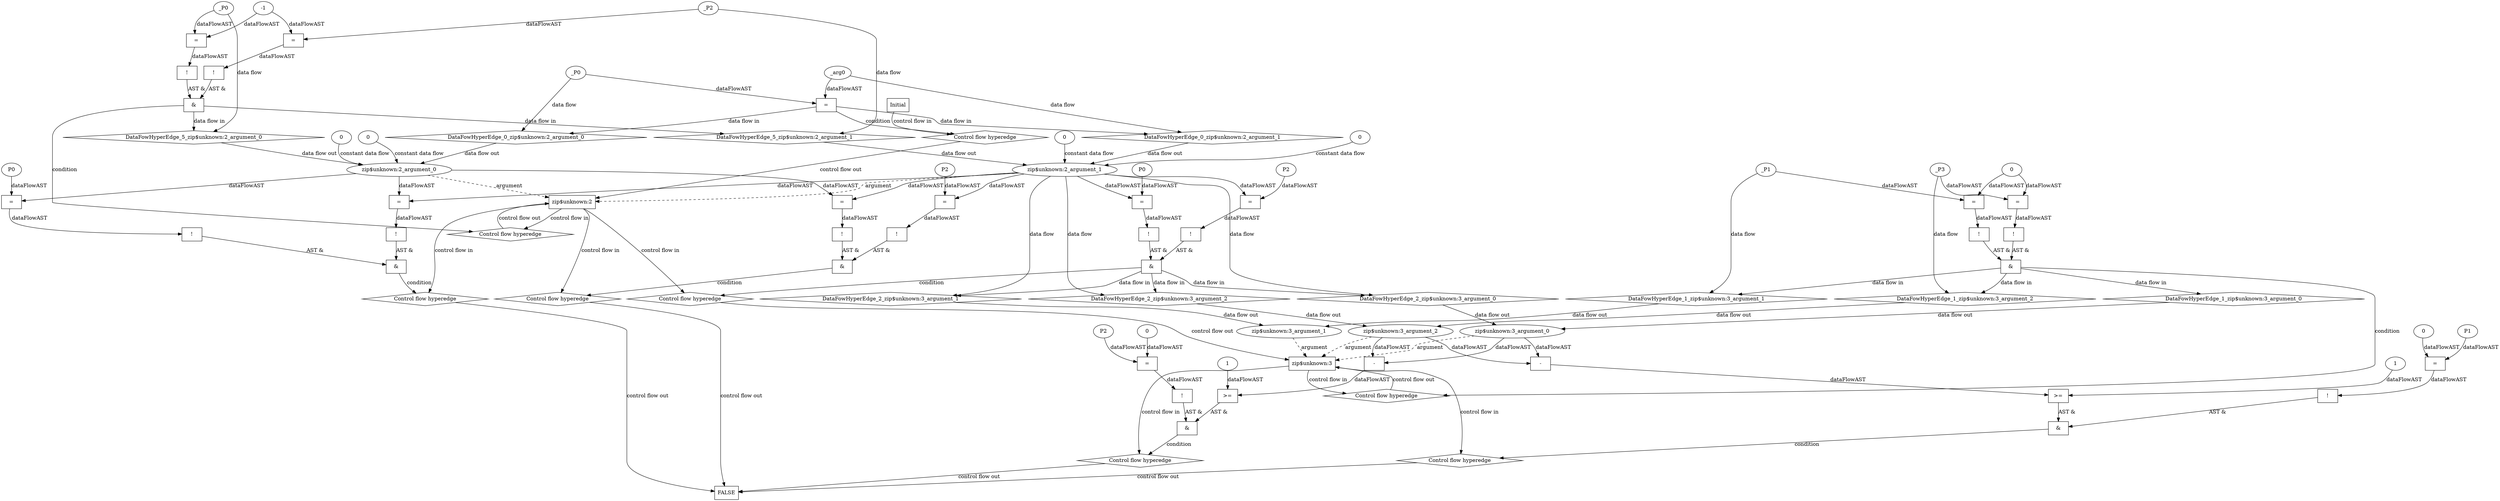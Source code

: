 digraph dag {
"zip$unknown:2" [label="zip$unknown:2" nodeName="zip$unknown:2" class=cfn  shape="rect"];
"zip$unknown:3" [label="zip$unknown:3" nodeName="zip$unknown:3" class=cfn  shape="rect"];
FALSE [label="FALSE" nodeName=FALSE class=cfn  shape="rect"];
Initial [label="Initial" nodeName=Initial class=cfn  shape="rect"];
ControlFowHyperEdge_0 [label="Control flow hyperedge" nodeName=ControlFowHyperEdge_0 class=controlFlowHyperEdge shape="diamond"];
"Initial" -> ControlFowHyperEdge_0 [label="control flow in"]
ControlFowHyperEdge_0 -> "zip$unknown:2" [label="control flow out"]
ControlFowHyperEdge_1 [label="Control flow hyperedge" nodeName=ControlFowHyperEdge_1 class=controlFlowHyperEdge shape="diamond"];
"zip$unknown:3" -> ControlFowHyperEdge_1 [label="control flow in"]
ControlFowHyperEdge_1 -> "zip$unknown:3" [label="control flow out"]
ControlFowHyperEdge_2 [label="Control flow hyperedge" nodeName=ControlFowHyperEdge_2 class=controlFlowHyperEdge shape="diamond"];
"zip$unknown:2" -> ControlFowHyperEdge_2 [label="control flow in"]
ControlFowHyperEdge_2 -> "zip$unknown:3" [label="control flow out"]
ControlFowHyperEdge_3 [label="Control flow hyperedge" nodeName=ControlFowHyperEdge_3 class=controlFlowHyperEdge shape="diamond"];
"zip$unknown:2" -> ControlFowHyperEdge_3 [label="control flow in"]
ControlFowHyperEdge_3 -> "FALSE" [label="control flow out"]
ControlFowHyperEdge_4 [label="Control flow hyperedge" nodeName=ControlFowHyperEdge_4 class=controlFlowHyperEdge shape="diamond"];
"zip$unknown:2" -> ControlFowHyperEdge_4 [label="control flow in"]
ControlFowHyperEdge_4 -> "FALSE" [label="control flow out"]
ControlFowHyperEdge_5 [label="Control flow hyperedge" nodeName=ControlFowHyperEdge_5 class=controlFlowHyperEdge shape="diamond"];
"zip$unknown:2" -> ControlFowHyperEdge_5 [label="control flow in"]
ControlFowHyperEdge_5 -> "zip$unknown:2" [label="control flow out"]
ControlFowHyperEdge_6 [label="Control flow hyperedge" nodeName=ControlFowHyperEdge_6 class=controlFlowHyperEdge shape="diamond"];
"zip$unknown:3" -> ControlFowHyperEdge_6 [label="control flow in"]
ControlFowHyperEdge_6 -> "FALSE" [label="control flow out"]
ControlFowHyperEdge_7 [label="Control flow hyperedge" nodeName=ControlFowHyperEdge_7 class=controlFlowHyperEdge shape="diamond"];
"zip$unknown:3" -> ControlFowHyperEdge_7 [label="control flow in"]
ControlFowHyperEdge_7 -> "FALSE" [label="control flow out"]
"zip$unknown:2_argument_0" [label="zip$unknown:2_argument_0" nodeName=argument0 class=argument  head="zip$unknown:2" shape="oval"];
"zip$unknown:2_argument_0" -> "zip$unknown:2"[label="argument" style="dashed"]
"zip$unknown:2_argument_1" [label="zip$unknown:2_argument_1" nodeName=argument1 class=argument  head="zip$unknown:2" shape="oval"];
"zip$unknown:2_argument_1" -> "zip$unknown:2"[label="argument" style="dashed"]
"zip$unknown:3_argument_0" [label="zip$unknown:3_argument_0" nodeName=argument0 class=argument  head="zip$unknown:3" shape="oval"];
"zip$unknown:3_argument_0" -> "zip$unknown:3"[label="argument" style="dashed"]
"zip$unknown:3_argument_1" [label="zip$unknown:3_argument_1" nodeName=argument1 class=argument  head="zip$unknown:3" shape="oval"];
"zip$unknown:3_argument_1" -> "zip$unknown:3"[label="argument" style="dashed"]
"zip$unknown:3_argument_2" [label="zip$unknown:3_argument_2" nodeName=argument2 class=argument  head="zip$unknown:3" shape="oval"];
"zip$unknown:3_argument_2" -> "zip$unknown:3"[label="argument" style="dashed"]

"xxxzip$unknown:2___Initial_0xxxguard_0_node_0" [label="=" nodeName="xxxzip$unknown:2___Initial_0xxxguard_0_node_0" class=Operator  shape="rect"];
"xxxzip$unknown:2___Initial_0xxxdataFlow_0_node_0" -> "xxxzip$unknown:2___Initial_0xxxguard_0_node_0"[label="dataFlowAST"]
"xxxzip$unknown:2___Initial_0xxxdataFlow1_node_0" -> "xxxzip$unknown:2___Initial_0xxxguard_0_node_0"[label="dataFlowAST"]

"xxxzip$unknown:2___Initial_0xxxguard_0_node_0" -> "ControlFowHyperEdge_0" [label="condition"];
"xxxzip$unknown:2___Initial_0xxxdataFlow_0_node_0" [label="_P0" nodeName="xxxzip$unknown:2___Initial_0xxxdataFlow_0_node_0" class=Constant ];

"xxxzip$unknown:2___Initial_0xxxdataFlow_0_node_0" -> "DataFowHyperEdge_0_zip$unknown:2_argument_0" [label="data flow"];
"xxxzip$unknown:2___Initial_0xxxdataFlow1_node_0" [label="_arg0" nodeName="xxxzip$unknown:2___Initial_0xxxdataFlow1_node_0" class=Constant ];

"xxxzip$unknown:2___Initial_0xxxdataFlow1_node_0" -> "DataFowHyperEdge_0_zip$unknown:2_argument_1" [label="data flow"];
"xxxzip$unknown:3___zip$unknown:3_1xxx_and" [label="&" nodeName="xxxzip$unknown:3___zip$unknown:3_1xxx_and" class=Operator shape="rect"];
"xxxzip$unknown:3___zip$unknown:3_1xxxguard_0_node_0" [label="!" nodeName="xxxzip$unknown:3___zip$unknown:3_1xxxguard_0_node_0" class=Operator shape="rect"];
"xxxzip$unknown:3___zip$unknown:3_1xxxguard_0_node_1" [label="=" nodeName="xxxzip$unknown:3___zip$unknown:3_1xxxguard_0_node_1" class=Operator  shape="rect"];
"xxxzip$unknown:3___zip$unknown:3_1xxxguard_0_node_3" [label="0" nodeName="xxxzip$unknown:3___zip$unknown:3_1xxxguard_0_node_3" class=Literal ];
"xxxzip$unknown:3___zip$unknown:3_1xxxguard_0_node_1" -> "xxxzip$unknown:3___zip$unknown:3_1xxxguard_0_node_0"[label="dataFlowAST"]
"xxxzip$unknown:3___zip$unknown:3_1xxxdataFlow_0_node_0" -> "xxxzip$unknown:3___zip$unknown:3_1xxxguard_0_node_1"[label="dataFlowAST"]
"xxxzip$unknown:3___zip$unknown:3_1xxxguard_0_node_3" -> "xxxzip$unknown:3___zip$unknown:3_1xxxguard_0_node_1"[label="dataFlowAST"]

"xxxzip$unknown:3___zip$unknown:3_1xxxguard_0_node_0" -> "xxxzip$unknown:3___zip$unknown:3_1xxx_and" [label="AST &"];
"xxxzip$unknown:3___zip$unknown:3_1xxxguard1_node_0" [label="!" nodeName="xxxzip$unknown:3___zip$unknown:3_1xxxguard1_node_0" class=Operator shape="rect"];
"xxxzip$unknown:3___zip$unknown:3_1xxxguard1_node_1" [label="=" nodeName="xxxzip$unknown:3___zip$unknown:3_1xxxguard1_node_1" class=Operator  shape="rect"];
"xxxzip$unknown:3___zip$unknown:3_1xxxguard1_node_1" -> "xxxzip$unknown:3___zip$unknown:3_1xxxguard1_node_0"[label="dataFlowAST"]
"xxxzip$unknown:3___zip$unknown:3_1xxxdataFlow1_node_0" -> "xxxzip$unknown:3___zip$unknown:3_1xxxguard1_node_1"[label="dataFlowAST"]
"xxxzip$unknown:3___zip$unknown:3_1xxxguard_0_node_3" -> "xxxzip$unknown:3___zip$unknown:3_1xxxguard1_node_1"[label="dataFlowAST"]

"xxxzip$unknown:3___zip$unknown:3_1xxxguard1_node_0" -> "xxxzip$unknown:3___zip$unknown:3_1xxx_and" [label="AST &"];
"xxxzip$unknown:3___zip$unknown:3_1xxx_and" -> "ControlFowHyperEdge_1" [label="condition"];
"xxxzip$unknown:3___zip$unknown:3_1xxxdataFlow_0_node_0" [label="_P1" nodeName="xxxzip$unknown:3___zip$unknown:3_1xxxdataFlow_0_node_0" class=Constant ];

"xxxzip$unknown:3___zip$unknown:3_1xxxdataFlow_0_node_0" -> "DataFowHyperEdge_1_zip$unknown:3_argument_1" [label="data flow"];
"xxxzip$unknown:3___zip$unknown:3_1xxxdataFlow1_node_0" [label="_P3" nodeName="xxxzip$unknown:3___zip$unknown:3_1xxxdataFlow1_node_0" class=Constant ];

"xxxzip$unknown:3___zip$unknown:3_1xxxdataFlow1_node_0" -> "DataFowHyperEdge_1_zip$unknown:3_argument_2" [label="data flow"];
"xxxzip$unknown:3___zip$unknown:2_2xxx_and" [label="&" nodeName="xxxzip$unknown:3___zip$unknown:2_2xxx_and" class=Operator shape="rect"];
"xxxzip$unknown:3___zip$unknown:2_2xxxguard_0_node_0" [label="!" nodeName="xxxzip$unknown:3___zip$unknown:2_2xxxguard_0_node_0" class=Operator shape="rect"];
"xxxzip$unknown:3___zip$unknown:2_2xxxguard_0_node_1" [label="=" nodeName="xxxzip$unknown:3___zip$unknown:2_2xxxguard_0_node_1" class=Operator  shape="rect"];
"xxxzip$unknown:3___zip$unknown:2_2xxxguard_0_node_2" [label="P2" nodeName="xxxzip$unknown:3___zip$unknown:2_2xxxguard_0_node_2" class=Constant ];
"xxxzip$unknown:3___zip$unknown:2_2xxxguard_0_node_1" -> "xxxzip$unknown:3___zip$unknown:2_2xxxguard_0_node_0"[label="dataFlowAST"]
"xxxzip$unknown:3___zip$unknown:2_2xxxguard_0_node_2" -> "xxxzip$unknown:3___zip$unknown:2_2xxxguard_0_node_1"[label="dataFlowAST"]
"zip$unknown:2_argument_1" -> "xxxzip$unknown:3___zip$unknown:2_2xxxguard_0_node_1"[label="dataFlowAST"]

"xxxzip$unknown:3___zip$unknown:2_2xxxguard_0_node_0" -> "xxxzip$unknown:3___zip$unknown:2_2xxx_and" [label="AST &"];
"xxxzip$unknown:3___zip$unknown:2_2xxxguard1_node_0" [label="!" nodeName="xxxzip$unknown:3___zip$unknown:2_2xxxguard1_node_0" class=Operator shape="rect"];
"xxxzip$unknown:3___zip$unknown:2_2xxxguard1_node_1" [label="=" nodeName="xxxzip$unknown:3___zip$unknown:2_2xxxguard1_node_1" class=Operator  shape="rect"];
"xxxzip$unknown:3___zip$unknown:2_2xxxguard1_node_2" [label="P0" nodeName="xxxzip$unknown:3___zip$unknown:2_2xxxguard1_node_2" class=Constant ];
"xxxzip$unknown:3___zip$unknown:2_2xxxguard1_node_1" -> "xxxzip$unknown:3___zip$unknown:2_2xxxguard1_node_0"[label="dataFlowAST"]
"xxxzip$unknown:3___zip$unknown:2_2xxxguard1_node_2" -> "xxxzip$unknown:3___zip$unknown:2_2xxxguard1_node_1"[label="dataFlowAST"]
"zip$unknown:2_argument_1" -> "xxxzip$unknown:3___zip$unknown:2_2xxxguard1_node_1"[label="dataFlowAST"]

"xxxzip$unknown:3___zip$unknown:2_2xxxguard1_node_0" -> "xxxzip$unknown:3___zip$unknown:2_2xxx_and" [label="AST &"];
"xxxzip$unknown:3___zip$unknown:2_2xxx_and" -> "ControlFowHyperEdge_2" [label="condition"];

"zip$unknown:2_argument_1" -> "DataFowHyperEdge_2_zip$unknown:3_argument_0" [label="data flow"];

"zip$unknown:2_argument_1" -> "DataFowHyperEdge_2_zip$unknown:3_argument_1" [label="data flow"];

"zip$unknown:2_argument_1" -> "DataFowHyperEdge_2_zip$unknown:3_argument_2" [label="data flow"];
"xxxFALSE___zip$unknown:2_3xxx_and" [label="&" nodeName="xxxFALSE___zip$unknown:2_3xxx_and" class=Operator shape="rect"];
"xxxFALSE___zip$unknown:2_3xxxguard_0_node_0" [label="!" nodeName="xxxFALSE___zip$unknown:2_3xxxguard_0_node_0" class=Operator shape="rect"];
"xxxFALSE___zip$unknown:2_3xxxguard_0_node_1" [label="=" nodeName="xxxFALSE___zip$unknown:2_3xxxguard_0_node_1" class=Operator  shape="rect"];
"xxxFALSE___zip$unknown:2_3xxxguard_0_node_2" [label="P2" nodeName="xxxFALSE___zip$unknown:2_3xxxguard_0_node_2" class=Constant ];
"xxxFALSE___zip$unknown:2_3xxxguard_0_node_1" -> "xxxFALSE___zip$unknown:2_3xxxguard_0_node_0"[label="dataFlowAST"]
"xxxFALSE___zip$unknown:2_3xxxguard_0_node_2" -> "xxxFALSE___zip$unknown:2_3xxxguard_0_node_1"[label="dataFlowAST"]
"zip$unknown:2_argument_1" -> "xxxFALSE___zip$unknown:2_3xxxguard_0_node_1"[label="dataFlowAST"]

"xxxFALSE___zip$unknown:2_3xxxguard_0_node_0" -> "xxxFALSE___zip$unknown:2_3xxx_and" [label="AST &"];
"xxxFALSE___zip$unknown:2_3xxxguard1_node_0" [label="!" nodeName="xxxFALSE___zip$unknown:2_3xxxguard1_node_0" class=Operator shape="rect"];
"xxxFALSE___zip$unknown:2_3xxxguard1_node_1" [label="=" nodeName="xxxFALSE___zip$unknown:2_3xxxguard1_node_1" class=Operator  shape="rect"];
"xxxFALSE___zip$unknown:2_3xxxguard1_node_1" -> "xxxFALSE___zip$unknown:2_3xxxguard1_node_0"[label="dataFlowAST"]
"zip$unknown:2_argument_0" -> "xxxFALSE___zip$unknown:2_3xxxguard1_node_1"[label="dataFlowAST"]
"zip$unknown:2_argument_1" -> "xxxFALSE___zip$unknown:2_3xxxguard1_node_1"[label="dataFlowAST"]

"xxxFALSE___zip$unknown:2_3xxxguard1_node_0" -> "xxxFALSE___zip$unknown:2_3xxx_and" [label="AST &"];
"xxxFALSE___zip$unknown:2_3xxx_and" -> "ControlFowHyperEdge_3" [label="condition"];
"xxxFALSE___zip$unknown:2_4xxx_and" [label="&" nodeName="xxxFALSE___zip$unknown:2_4xxx_and" class=Operator shape="rect"];
"xxxFALSE___zip$unknown:2_4xxxguard_0_node_0" [label="!" nodeName="xxxFALSE___zip$unknown:2_4xxxguard_0_node_0" class=Operator shape="rect"];
"xxxFALSE___zip$unknown:2_4xxxguard_0_node_1" [label="=" nodeName="xxxFALSE___zip$unknown:2_4xxxguard_0_node_1" class=Operator  shape="rect"];
"xxxFALSE___zip$unknown:2_4xxxguard_0_node_1" -> "xxxFALSE___zip$unknown:2_4xxxguard_0_node_0"[label="dataFlowAST"]
"zip$unknown:2_argument_1" -> "xxxFALSE___zip$unknown:2_4xxxguard_0_node_1"[label="dataFlowAST"]
"zip$unknown:2_argument_0" -> "xxxFALSE___zip$unknown:2_4xxxguard_0_node_1"[label="dataFlowAST"]

"xxxFALSE___zip$unknown:2_4xxxguard_0_node_0" -> "xxxFALSE___zip$unknown:2_4xxx_and" [label="AST &"];
"xxxFALSE___zip$unknown:2_4xxxguard1_node_0" [label="!" nodeName="xxxFALSE___zip$unknown:2_4xxxguard1_node_0" class=Operator shape="rect"];
"xxxFALSE___zip$unknown:2_4xxxguard1_node_1" [label="=" nodeName="xxxFALSE___zip$unknown:2_4xxxguard1_node_1" class=Operator  shape="rect"];
"xxxFALSE___zip$unknown:2_4xxxguard1_node_2" [label="P0" nodeName="xxxFALSE___zip$unknown:2_4xxxguard1_node_2" class=Constant ];
"xxxFALSE___zip$unknown:2_4xxxguard1_node_1" -> "xxxFALSE___zip$unknown:2_4xxxguard1_node_0"[label="dataFlowAST"]
"xxxFALSE___zip$unknown:2_4xxxguard1_node_2" -> "xxxFALSE___zip$unknown:2_4xxxguard1_node_1"[label="dataFlowAST"]
"zip$unknown:2_argument_0" -> "xxxFALSE___zip$unknown:2_4xxxguard1_node_1"[label="dataFlowAST"]

"xxxFALSE___zip$unknown:2_4xxxguard1_node_0" -> "xxxFALSE___zip$unknown:2_4xxx_and" [label="AST &"];
"xxxFALSE___zip$unknown:2_4xxx_and" -> "ControlFowHyperEdge_4" [label="condition"];
"xxxzip$unknown:2___zip$unknown:2_5xxx_and" [label="&" nodeName="xxxzip$unknown:2___zip$unknown:2_5xxx_and" class=Operator shape="rect"];
"xxxzip$unknown:2___zip$unknown:2_5xxxguard_0_node_0" [label="!" nodeName="xxxzip$unknown:2___zip$unknown:2_5xxxguard_0_node_0" class=Operator shape="rect"];
"xxxzip$unknown:2___zip$unknown:2_5xxxguard_0_node_1" [label="=" nodeName="xxxzip$unknown:2___zip$unknown:2_5xxxguard_0_node_1" class=Operator  shape="rect"];
"xxxzip$unknown:2___zip$unknown:2_5xxxguard_0_node_3" [label="-1" nodeName="xxxzip$unknown:2___zip$unknown:2_5xxxguard_0_node_3" class=Literal ];
"xxxzip$unknown:2___zip$unknown:2_5xxxguard_0_node_1" -> "xxxzip$unknown:2___zip$unknown:2_5xxxguard_0_node_0"[label="dataFlowAST"]
"xxxzip$unknown:2___zip$unknown:2_5xxxdataFlow_0_node_0" -> "xxxzip$unknown:2___zip$unknown:2_5xxxguard_0_node_1"[label="dataFlowAST"]
"xxxzip$unknown:2___zip$unknown:2_5xxxguard_0_node_3" -> "xxxzip$unknown:2___zip$unknown:2_5xxxguard_0_node_1"[label="dataFlowAST"]

"xxxzip$unknown:2___zip$unknown:2_5xxxguard_0_node_0" -> "xxxzip$unknown:2___zip$unknown:2_5xxx_and" [label="AST &"];
"xxxzip$unknown:2___zip$unknown:2_5xxxguard1_node_0" [label="!" nodeName="xxxzip$unknown:2___zip$unknown:2_5xxxguard1_node_0" class=Operator shape="rect"];
"xxxzip$unknown:2___zip$unknown:2_5xxxguard1_node_1" [label="=" nodeName="xxxzip$unknown:2___zip$unknown:2_5xxxguard1_node_1" class=Operator  shape="rect"];
"xxxzip$unknown:2___zip$unknown:2_5xxxguard1_node_1" -> "xxxzip$unknown:2___zip$unknown:2_5xxxguard1_node_0"[label="dataFlowAST"]
"xxxzip$unknown:2___zip$unknown:2_5xxxdataFlow1_node_0" -> "xxxzip$unknown:2___zip$unknown:2_5xxxguard1_node_1"[label="dataFlowAST"]
"xxxzip$unknown:2___zip$unknown:2_5xxxguard_0_node_3" -> "xxxzip$unknown:2___zip$unknown:2_5xxxguard1_node_1"[label="dataFlowAST"]

"xxxzip$unknown:2___zip$unknown:2_5xxxguard1_node_0" -> "xxxzip$unknown:2___zip$unknown:2_5xxx_and" [label="AST &"];
"xxxzip$unknown:2___zip$unknown:2_5xxx_and" -> "ControlFowHyperEdge_5" [label="condition"];
"xxxzip$unknown:2___zip$unknown:2_5xxxdataFlow_0_node_0" [label="_P0" nodeName="xxxzip$unknown:2___zip$unknown:2_5xxxdataFlow_0_node_0" class=Constant ];

"xxxzip$unknown:2___zip$unknown:2_5xxxdataFlow_0_node_0" -> "DataFowHyperEdge_5_zip$unknown:2_argument_0" [label="data flow"];
"xxxzip$unknown:2___zip$unknown:2_5xxxdataFlow1_node_0" [label="_P2" nodeName="xxxzip$unknown:2___zip$unknown:2_5xxxdataFlow1_node_0" class=Constant ];

"xxxzip$unknown:2___zip$unknown:2_5xxxdataFlow1_node_0" -> "DataFowHyperEdge_5_zip$unknown:2_argument_1" [label="data flow"];
"xxxFALSE___zip$unknown:3_6xxx_and" [label="&" nodeName="xxxFALSE___zip$unknown:3_6xxx_and" class=Operator shape="rect"];
"xxxFALSE___zip$unknown:3_6xxxguard_0_node_0" [label="!" nodeName="xxxFALSE___zip$unknown:3_6xxxguard_0_node_0" class=Operator shape="rect"];
"xxxFALSE___zip$unknown:3_6xxxguard_0_node_1" [label="=" nodeName="xxxFALSE___zip$unknown:3_6xxxguard_0_node_1" class=Operator  shape="rect"];
"xxxFALSE___zip$unknown:3_6xxxguard_0_node_2" [label="P1" nodeName="xxxFALSE___zip$unknown:3_6xxxguard_0_node_2" class=Constant ];
"xxxFALSE___zip$unknown:3_6xxxguard_0_node_3" [label="0" nodeName="xxxFALSE___zip$unknown:3_6xxxguard_0_node_3" class=Literal ];
"xxxFALSE___zip$unknown:3_6xxxguard_0_node_1" -> "xxxFALSE___zip$unknown:3_6xxxguard_0_node_0"[label="dataFlowAST"]
"xxxFALSE___zip$unknown:3_6xxxguard_0_node_2" -> "xxxFALSE___zip$unknown:3_6xxxguard_0_node_1"[label="dataFlowAST"]
"xxxFALSE___zip$unknown:3_6xxxguard_0_node_3" -> "xxxFALSE___zip$unknown:3_6xxxguard_0_node_1"[label="dataFlowAST"]

"xxxFALSE___zip$unknown:3_6xxxguard_0_node_0" -> "xxxFALSE___zip$unknown:3_6xxx_and" [label="AST &"];
"xxxFALSE___zip$unknown:3_6xxxguard1_node_0" [label=">=" nodeName="xxxFALSE___zip$unknown:3_6xxxguard1_node_0" class=Operator  shape="rect"];
"xxxFALSE___zip$unknown:3_6xxxguard1_node_1" [label="-" nodeName="xxxFALSE___zip$unknown:3_6xxxguard1_node_1" class= Operator shape="rect"];
"xxxFALSE___zip$unknown:3_6xxxguard1_node_4" [label="1" nodeName="xxxFALSE___zip$unknown:3_6xxxguard1_node_4" class=Literal ];
"xxxFALSE___zip$unknown:3_6xxxguard1_node_1" -> "xxxFALSE___zip$unknown:3_6xxxguard1_node_0"[label="dataFlowAST"]
"xxxFALSE___zip$unknown:3_6xxxguard1_node_4" -> "xxxFALSE___zip$unknown:3_6xxxguard1_node_0"[label="dataFlowAST"]
"zip$unknown:3_argument_0" -> "xxxFALSE___zip$unknown:3_6xxxguard1_node_1"[label="dataFlowAST"]
"zip$unknown:3_argument_2" -> "xxxFALSE___zip$unknown:3_6xxxguard1_node_1"[label="dataFlowAST"]

"xxxFALSE___zip$unknown:3_6xxxguard1_node_0" -> "xxxFALSE___zip$unknown:3_6xxx_and" [label="AST &"];
"xxxFALSE___zip$unknown:3_6xxx_and" -> "ControlFowHyperEdge_6" [label="condition"];
"xxxFALSE___zip$unknown:3_7xxx_and" [label="&" nodeName="xxxFALSE___zip$unknown:3_7xxx_and" class=Operator shape="rect"];
"xxxFALSE___zip$unknown:3_7xxxguard_0_node_0" [label="!" nodeName="xxxFALSE___zip$unknown:3_7xxxguard_0_node_0" class=Operator shape="rect"];
"xxxFALSE___zip$unknown:3_7xxxguard_0_node_1" [label="=" nodeName="xxxFALSE___zip$unknown:3_7xxxguard_0_node_1" class=Operator  shape="rect"];
"xxxFALSE___zip$unknown:3_7xxxguard_0_node_2" [label="P2" nodeName="xxxFALSE___zip$unknown:3_7xxxguard_0_node_2" class=Constant ];
"xxxFALSE___zip$unknown:3_7xxxguard_0_node_3" [label="0" nodeName="xxxFALSE___zip$unknown:3_7xxxguard_0_node_3" class=Literal ];
"xxxFALSE___zip$unknown:3_7xxxguard_0_node_1" -> "xxxFALSE___zip$unknown:3_7xxxguard_0_node_0"[label="dataFlowAST"]
"xxxFALSE___zip$unknown:3_7xxxguard_0_node_2" -> "xxxFALSE___zip$unknown:3_7xxxguard_0_node_1"[label="dataFlowAST"]
"xxxFALSE___zip$unknown:3_7xxxguard_0_node_3" -> "xxxFALSE___zip$unknown:3_7xxxguard_0_node_1"[label="dataFlowAST"]

"xxxFALSE___zip$unknown:3_7xxxguard_0_node_0" -> "xxxFALSE___zip$unknown:3_7xxx_and" [label="AST &"];
"xxxFALSE___zip$unknown:3_7xxxguard1_node_0" [label=">=" nodeName="xxxFALSE___zip$unknown:3_7xxxguard1_node_0" class=Operator  shape="rect"];
"xxxFALSE___zip$unknown:3_7xxxguard1_node_1" [label="-" nodeName="xxxFALSE___zip$unknown:3_7xxxguard1_node_1" class= Operator shape="rect"];
"xxxFALSE___zip$unknown:3_7xxxguard1_node_4" [label="1" nodeName="xxxFALSE___zip$unknown:3_7xxxguard1_node_4" class=Literal ];
"xxxFALSE___zip$unknown:3_7xxxguard1_node_1" -> "xxxFALSE___zip$unknown:3_7xxxguard1_node_0"[label="dataFlowAST"]
"xxxFALSE___zip$unknown:3_7xxxguard1_node_4" -> "xxxFALSE___zip$unknown:3_7xxxguard1_node_0"[label="dataFlowAST"]
"zip$unknown:3_argument_2" -> "xxxFALSE___zip$unknown:3_7xxxguard1_node_1"[label="dataFlowAST"]
"zip$unknown:3_argument_0" -> "xxxFALSE___zip$unknown:3_7xxxguard1_node_1"[label="dataFlowAST"]

"xxxFALSE___zip$unknown:3_7xxxguard1_node_0" -> "xxxFALSE___zip$unknown:3_7xxx_and" [label="AST &"];
"xxxFALSE___zip$unknown:3_7xxx_and" -> "ControlFowHyperEdge_7" [label="condition"];
"DataFowHyperEdge_0_zip$unknown:2_argument_0" [label="DataFowHyperEdge_0_zip$unknown:2_argument_0" nodeName="DataFowHyperEdge_0_zip$unknown:2_argument_0" class=DataFlowHyperedge shape="diamond"];
"DataFowHyperEdge_0_zip$unknown:2_argument_0" -> "zip$unknown:2_argument_0"[label="data flow out"]
"xxxzip$unknown:2___Initial_0xxxguard_0_node_0" -> "DataFowHyperEdge_0_zip$unknown:2_argument_0"[label="data flow in"]
"DataFowHyperEdge_0_zip$unknown:2_argument_1" [label="DataFowHyperEdge_0_zip$unknown:2_argument_1" nodeName="DataFowHyperEdge_0_zip$unknown:2_argument_1" class=DataFlowHyperedge shape="diamond"];
"DataFowHyperEdge_0_zip$unknown:2_argument_1" -> "zip$unknown:2_argument_1"[label="data flow out"]
"xxxzip$unknown:2___Initial_0xxxguard_0_node_0" -> "DataFowHyperEdge_0_zip$unknown:2_argument_1"[label="data flow in"]
"DataFowHyperEdge_1_zip$unknown:3_argument_0" [label="DataFowHyperEdge_1_zip$unknown:3_argument_0" nodeName="DataFowHyperEdge_1_zip$unknown:3_argument_0" class=DataFlowHyperedge shape="diamond"];
"DataFowHyperEdge_1_zip$unknown:3_argument_0" -> "zip$unknown:3_argument_0"[label="data flow out"]
"xxxzip$unknown:3___zip$unknown:3_1xxx_and" -> "DataFowHyperEdge_1_zip$unknown:3_argument_0"[label="data flow in"]
"DataFowHyperEdge_1_zip$unknown:3_argument_1" [label="DataFowHyperEdge_1_zip$unknown:3_argument_1" nodeName="DataFowHyperEdge_1_zip$unknown:3_argument_1" class=DataFlowHyperedge shape="diamond"];
"DataFowHyperEdge_1_zip$unknown:3_argument_1" -> "zip$unknown:3_argument_1"[label="data flow out"]
"xxxzip$unknown:3___zip$unknown:3_1xxx_and" -> "DataFowHyperEdge_1_zip$unknown:3_argument_1"[label="data flow in"]
"DataFowHyperEdge_1_zip$unknown:3_argument_2" [label="DataFowHyperEdge_1_zip$unknown:3_argument_2" nodeName="DataFowHyperEdge_1_zip$unknown:3_argument_2" class=DataFlowHyperedge shape="diamond"];
"DataFowHyperEdge_1_zip$unknown:3_argument_2" -> "zip$unknown:3_argument_2"[label="data flow out"]
"xxxzip$unknown:3___zip$unknown:3_1xxx_and" -> "DataFowHyperEdge_1_zip$unknown:3_argument_2"[label="data flow in"]
"DataFowHyperEdge_2_zip$unknown:3_argument_0" [label="DataFowHyperEdge_2_zip$unknown:3_argument_0" nodeName="DataFowHyperEdge_2_zip$unknown:3_argument_0" class=DataFlowHyperedge shape="diamond"];
"DataFowHyperEdge_2_zip$unknown:3_argument_0" -> "zip$unknown:3_argument_0"[label="data flow out"]
"xxxzip$unknown:3___zip$unknown:2_2xxx_and" -> "DataFowHyperEdge_2_zip$unknown:3_argument_0"[label="data flow in"]
"DataFowHyperEdge_2_zip$unknown:3_argument_1" [label="DataFowHyperEdge_2_zip$unknown:3_argument_1" nodeName="DataFowHyperEdge_2_zip$unknown:3_argument_1" class=DataFlowHyperedge shape="diamond"];
"DataFowHyperEdge_2_zip$unknown:3_argument_1" -> "zip$unknown:3_argument_1"[label="data flow out"]
"xxxzip$unknown:3___zip$unknown:2_2xxx_and" -> "DataFowHyperEdge_2_zip$unknown:3_argument_1"[label="data flow in"]
"DataFowHyperEdge_2_zip$unknown:3_argument_2" [label="DataFowHyperEdge_2_zip$unknown:3_argument_2" nodeName="DataFowHyperEdge_2_zip$unknown:3_argument_2" class=DataFlowHyperedge shape="diamond"];
"DataFowHyperEdge_2_zip$unknown:3_argument_2" -> "zip$unknown:3_argument_2"[label="data flow out"]
"xxxzip$unknown:3___zip$unknown:2_2xxx_and" -> "DataFowHyperEdge_2_zip$unknown:3_argument_2"[label="data flow in"]
"DataFowHyperEdge_5_zip$unknown:2_argument_0" [label="DataFowHyperEdge_5_zip$unknown:2_argument_0" nodeName="DataFowHyperEdge_5_zip$unknown:2_argument_0" class=DataFlowHyperedge shape="diamond"];
"DataFowHyperEdge_5_zip$unknown:2_argument_0" -> "zip$unknown:2_argument_0"[label="data flow out"]
"xxxzip$unknown:2___zip$unknown:2_5xxx_and" -> "DataFowHyperEdge_5_zip$unknown:2_argument_0"[label="data flow in"]
"DataFowHyperEdge_5_zip$unknown:2_argument_1" [label="DataFowHyperEdge_5_zip$unknown:2_argument_1" nodeName="DataFowHyperEdge_5_zip$unknown:2_argument_1" class=DataFlowHyperedge shape="diamond"];
"DataFowHyperEdge_5_zip$unknown:2_argument_1" -> "zip$unknown:2_argument_1"[label="data flow out"]
"xxxzip$unknown:2___zip$unknown:2_5xxx_and" -> "DataFowHyperEdge_5_zip$unknown:2_argument_1"[label="data flow in"]
"xxxzip$unknown:3___zip$unknown:2_2xxxzip$unknown:2_argument_0_constant_0" [label="0" nodeName="xxxzip$unknown:3___zip$unknown:2_2xxxzip$unknown:2_argument_0_constant_0" class=Constant];
"xxxzip$unknown:3___zip$unknown:2_2xxxzip$unknown:2_argument_0_constant_0" -> "zip$unknown:2_argument_0" [label="constant data flow"];
"xxxzip$unknown:3___zip$unknown:2_2xxxzip$unknown:2_argument_1_constant_0" [label="0" nodeName="xxxzip$unknown:3___zip$unknown:2_2xxxzip$unknown:2_argument_1_constant_0" class=Constant];
"xxxzip$unknown:3___zip$unknown:2_2xxxzip$unknown:2_argument_1_constant_0" -> "zip$unknown:2_argument_1" [label="constant data flow"];
"xxxFALSE___zip$unknown:2_3xxxzip$unknown:2_argument_1_constant_0" [label="0" nodeName="xxxFALSE___zip$unknown:2_3xxxzip$unknown:2_argument_1_constant_0" class=Constant];
"xxxFALSE___zip$unknown:2_3xxxzip$unknown:2_argument_1_constant_0" -> "zip$unknown:2_argument_1" [label="constant data flow"];
"xxxFALSE___zip$unknown:2_4xxxzip$unknown:2_argument_0_constant_0" [label="0" nodeName="xxxFALSE___zip$unknown:2_4xxxzip$unknown:2_argument_0_constant_0" class=Constant];
"xxxFALSE___zip$unknown:2_4xxxzip$unknown:2_argument_0_constant_0" -> "zip$unknown:2_argument_0" [label="constant data flow"];




}

